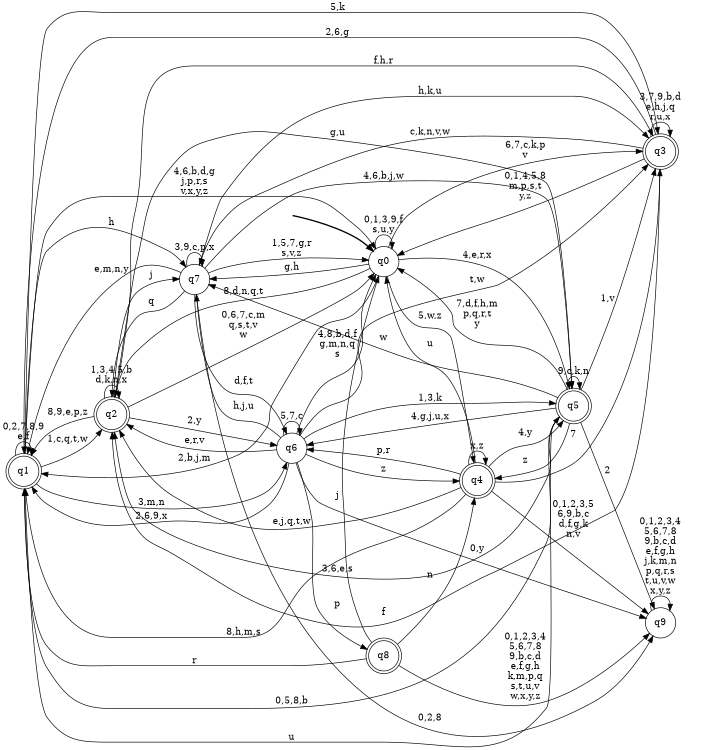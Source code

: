 digraph BlueStar {
__start0 [style = invis, shape = none, label = "", width = 0, height = 0];

rankdir=LR;
size="8,5";

s0 [style="filled", color="black", fillcolor="white" shape="circle", label="q0"];
s1 [style="rounded,filled", color="black", fillcolor="white" shape="doublecircle", label="q1"];
s2 [style="rounded,filled", color="black", fillcolor="white" shape="doublecircle", label="q2"];
s3 [style="rounded,filled", color="black", fillcolor="white" shape="doublecircle", label="q3"];
s4 [style="rounded,filled", color="black", fillcolor="white" shape="doublecircle", label="q4"];
s5 [style="rounded,filled", color="black", fillcolor="white" shape="doublecircle", label="q5"];
s6 [style="filled", color="black", fillcolor="white" shape="circle", label="q6"];
s7 [style="filled", color="black", fillcolor="white" shape="circle", label="q7"];
s8 [style="rounded,filled", color="black", fillcolor="white" shape="doublecircle", label="q8"];
s9 [style="filled", color="black", fillcolor="white" shape="circle", label="q9"];
subgraph cluster_main { 
	graph [pad=".75", ranksep="0.15", nodesep="0.15"];
	 style=invis; 
	__start0 -> s0 [penwidth=2];
}
s0 -> s0 [label="0,1,3,9,f\ns,u,y"];
s0 -> s1 [label="2,b,j,m"];
s0 -> s2 [label="8,d,n,q,t"];
s0 -> s3 [label="6,7,c,k,p\nv"];
s0 -> s4 [label="5,w,z"];
s0 -> s5 [label="4,e,r,x"];
s0 -> s7 [label="g,h"];
s1 -> s0 [label="4,6,b,d,g\nj,p,r,s\nv,x,y,z"];
s1 -> s1 [label="0,2,7,8,9\ne,f"];
s1 -> s2 [label="1,c,q,t,w"];
s1 -> s3 [label="5,k"];
s1 -> s5 [label="u"];
s1 -> s6 [label="3,m,n"];
s1 -> s7 [label="h"];
s2 -> s0 [label="0,6,7,c,m\nq,s,t,v\nw"];
s2 -> s1 [label="8,9,e,p,z"];
s2 -> s2 [label="1,3,4,5,b\nd,k,n,x"];
s2 -> s3 [label="f,h,r"];
s2 -> s5 [label="g,u"];
s2 -> s6 [label="2,y"];
s2 -> s7 [label="j"];
s3 -> s0 [label="0,1,4,5,8\nm,p,s,t\ny,z"];
s3 -> s1 [label="2,6,g"];
s3 -> s2 [label="f"];
s3 -> s3 [label="3,7,9,b,d\ne,h,j,q\nr,u,x"];
s3 -> s7 [label="c,k,n,v,w"];
s4 -> s0 [label="u"];
s4 -> s1 [label="8,h,m,s"];
s4 -> s2 [label="e,j,q,t,w"];
s4 -> s3 [label="7"];
s4 -> s4 [label="x,z"];
s4 -> s5 [label="4,y"];
s4 -> s6 [label="p,r"];
s4 -> s9 [label="0,1,2,3,5\n6,9,b,c\nd,f,g,k\nn,v"];
s5 -> s0 [label="7,d,f,h,m\np,q,r,t\ny"];
s5 -> s1 [label="0,5,8,b"];
s5 -> s2 [label="3,6,e,s"];
s5 -> s3 [label="1,v"];
s5 -> s4 [label="z"];
s5 -> s5 [label="9,c,k,n"];
s5 -> s6 [label="4,g,j,u,x"];
s5 -> s7 [label="w"];
s5 -> s9 [label="2"];
s6 -> s0 [label="4,8,b,d,f\ng,m,n,q\ns"];
s6 -> s1 [label="2,6,9,x"];
s6 -> s2 [label="e,r,v"];
s6 -> s3 [label="t,w"];
s6 -> s4 [label="z"];
s6 -> s5 [label="1,3,k"];
s6 -> s6 [label="5,7,c"];
s6 -> s7 [label="h,j,u"];
s6 -> s8 [label="p"];
s6 -> s9 [label="0,y"];
s7 -> s0 [label="1,5,7,g,r\ns,v,z"];
s7 -> s1 [label="e,m,n,y"];
s7 -> s2 [label="q"];
s7 -> s3 [label="h,k,u"];
s7 -> s5 [label="4,6,b,j,w"];
s7 -> s6 [label="d,f,t"];
s7 -> s7 [label="3,9,c,p,x"];
s7 -> s9 [label="0,2,8"];
s8 -> s0 [label="j"];
s8 -> s1 [label="r"];
s8 -> s4 [label="n"];
s8 -> s9 [label="0,1,2,3,4\n5,6,7,8\n9,b,c,d\ne,f,g,h\nk,m,p,q\ns,t,u,v\nw,x,y,z"];
s9 -> s9 [label="0,1,2,3,4\n5,6,7,8\n9,b,c,d\ne,f,g,h\nj,k,m,n\np,q,r,s\nt,u,v,w\nx,y,z"];

}
